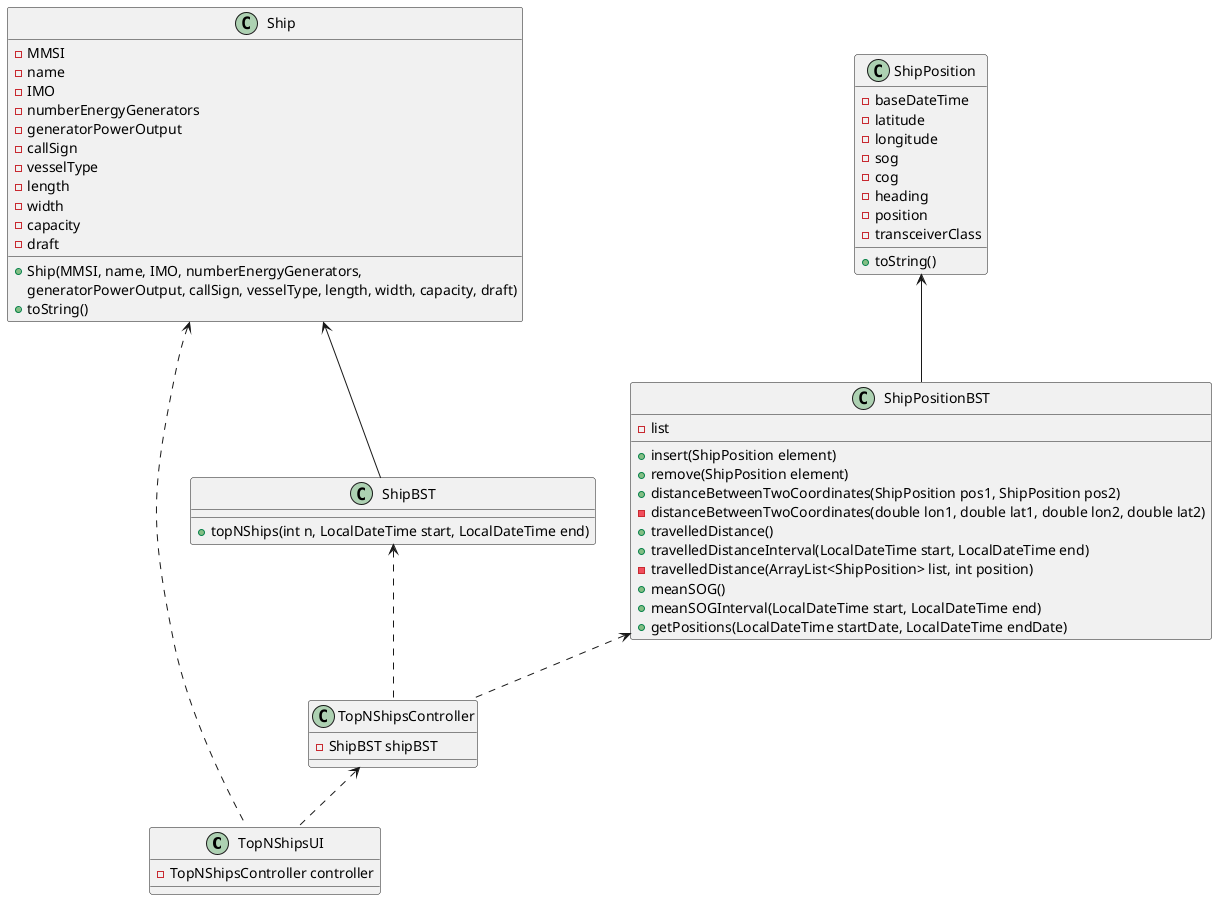 @startuml
@startuml
'https://plantuml.com/class-diagram

class TopNShipsUI {
- TopNShipsController controller
}

class TopNShipsController {
- ShipBST shipBST
}

class ShipBST {
+ topNShips(int n, LocalDateTime start, LocalDateTime end)
}

class ShipPositionBST {
-list
+insert(ShipPosition element)
+remove(ShipPosition element)
+distanceBetweenTwoCoordinates(ShipPosition pos1, ShipPosition pos2)
-distanceBetweenTwoCoordinates(double lon1, double lat1, double lon2, double lat2)
+travelledDistance()
+travelledDistanceInterval(LocalDateTime start, LocalDateTime end)
-travelledDistance(ArrayList<ShipPosition> list, int position)
+meanSOG()
+meanSOGInterval(LocalDateTime start, LocalDateTime end)
+getPositions(LocalDateTime startDate, LocalDateTime endDate)
}

class ShipPosition {
-baseDateTime
-latitude
-longitude
-sog
-cog
-heading
-position
-transceiverClass
+ toString()
}

class Ship {
-MMSI
-name
-IMO
-numberEnergyGenerators
-generatorPowerOutput
-callSign
-vesselType
-length
-width
-capacity
-draft
+ Ship(MMSI, name, IMO, numberEnergyGenerators,
          generatorPowerOutput, callSign, vesselType, length, width, capacity, draft)
+ toString()
}
TopNShipsController <.. TopNShipsUI
ShipBST <.. TopNShipsController
Ship <-- ShipBST
Ship <.. TopNShipsUI
ShipPositionBST <.. TopNShipsController
ShipPosition <-- ShipPositionBST


@enduml